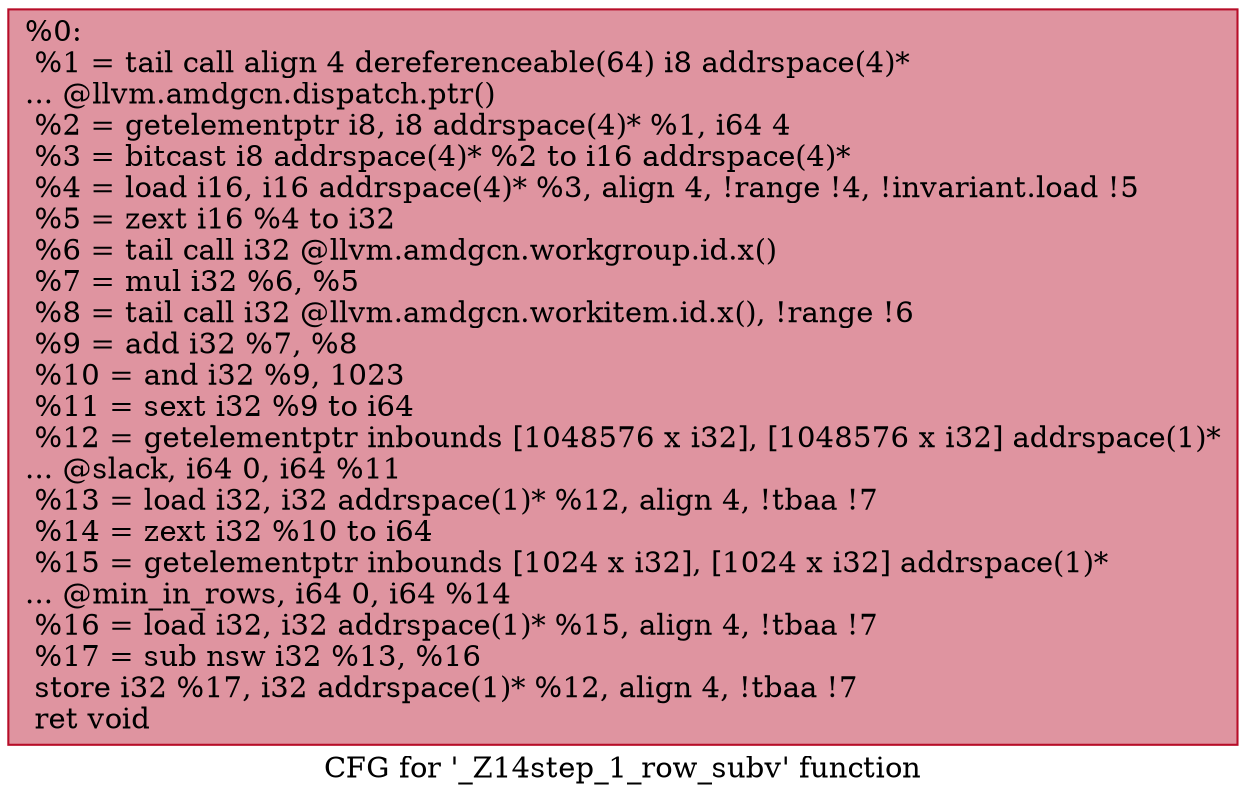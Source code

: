 digraph "CFG for '_Z14step_1_row_subv' function" {
	label="CFG for '_Z14step_1_row_subv' function";

	Node0x4c9d860 [shape=record,color="#b70d28ff", style=filled, fillcolor="#b70d2870",label="{%0:\l  %1 = tail call align 4 dereferenceable(64) i8 addrspace(4)*\l... @llvm.amdgcn.dispatch.ptr()\l  %2 = getelementptr i8, i8 addrspace(4)* %1, i64 4\l  %3 = bitcast i8 addrspace(4)* %2 to i16 addrspace(4)*\l  %4 = load i16, i16 addrspace(4)* %3, align 4, !range !4, !invariant.load !5\l  %5 = zext i16 %4 to i32\l  %6 = tail call i32 @llvm.amdgcn.workgroup.id.x()\l  %7 = mul i32 %6, %5\l  %8 = tail call i32 @llvm.amdgcn.workitem.id.x(), !range !6\l  %9 = add i32 %7, %8\l  %10 = and i32 %9, 1023\l  %11 = sext i32 %9 to i64\l  %12 = getelementptr inbounds [1048576 x i32], [1048576 x i32] addrspace(1)*\l... @slack, i64 0, i64 %11\l  %13 = load i32, i32 addrspace(1)* %12, align 4, !tbaa !7\l  %14 = zext i32 %10 to i64\l  %15 = getelementptr inbounds [1024 x i32], [1024 x i32] addrspace(1)*\l... @min_in_rows, i64 0, i64 %14\l  %16 = load i32, i32 addrspace(1)* %15, align 4, !tbaa !7\l  %17 = sub nsw i32 %13, %16\l  store i32 %17, i32 addrspace(1)* %12, align 4, !tbaa !7\l  ret void\l}"];
}
